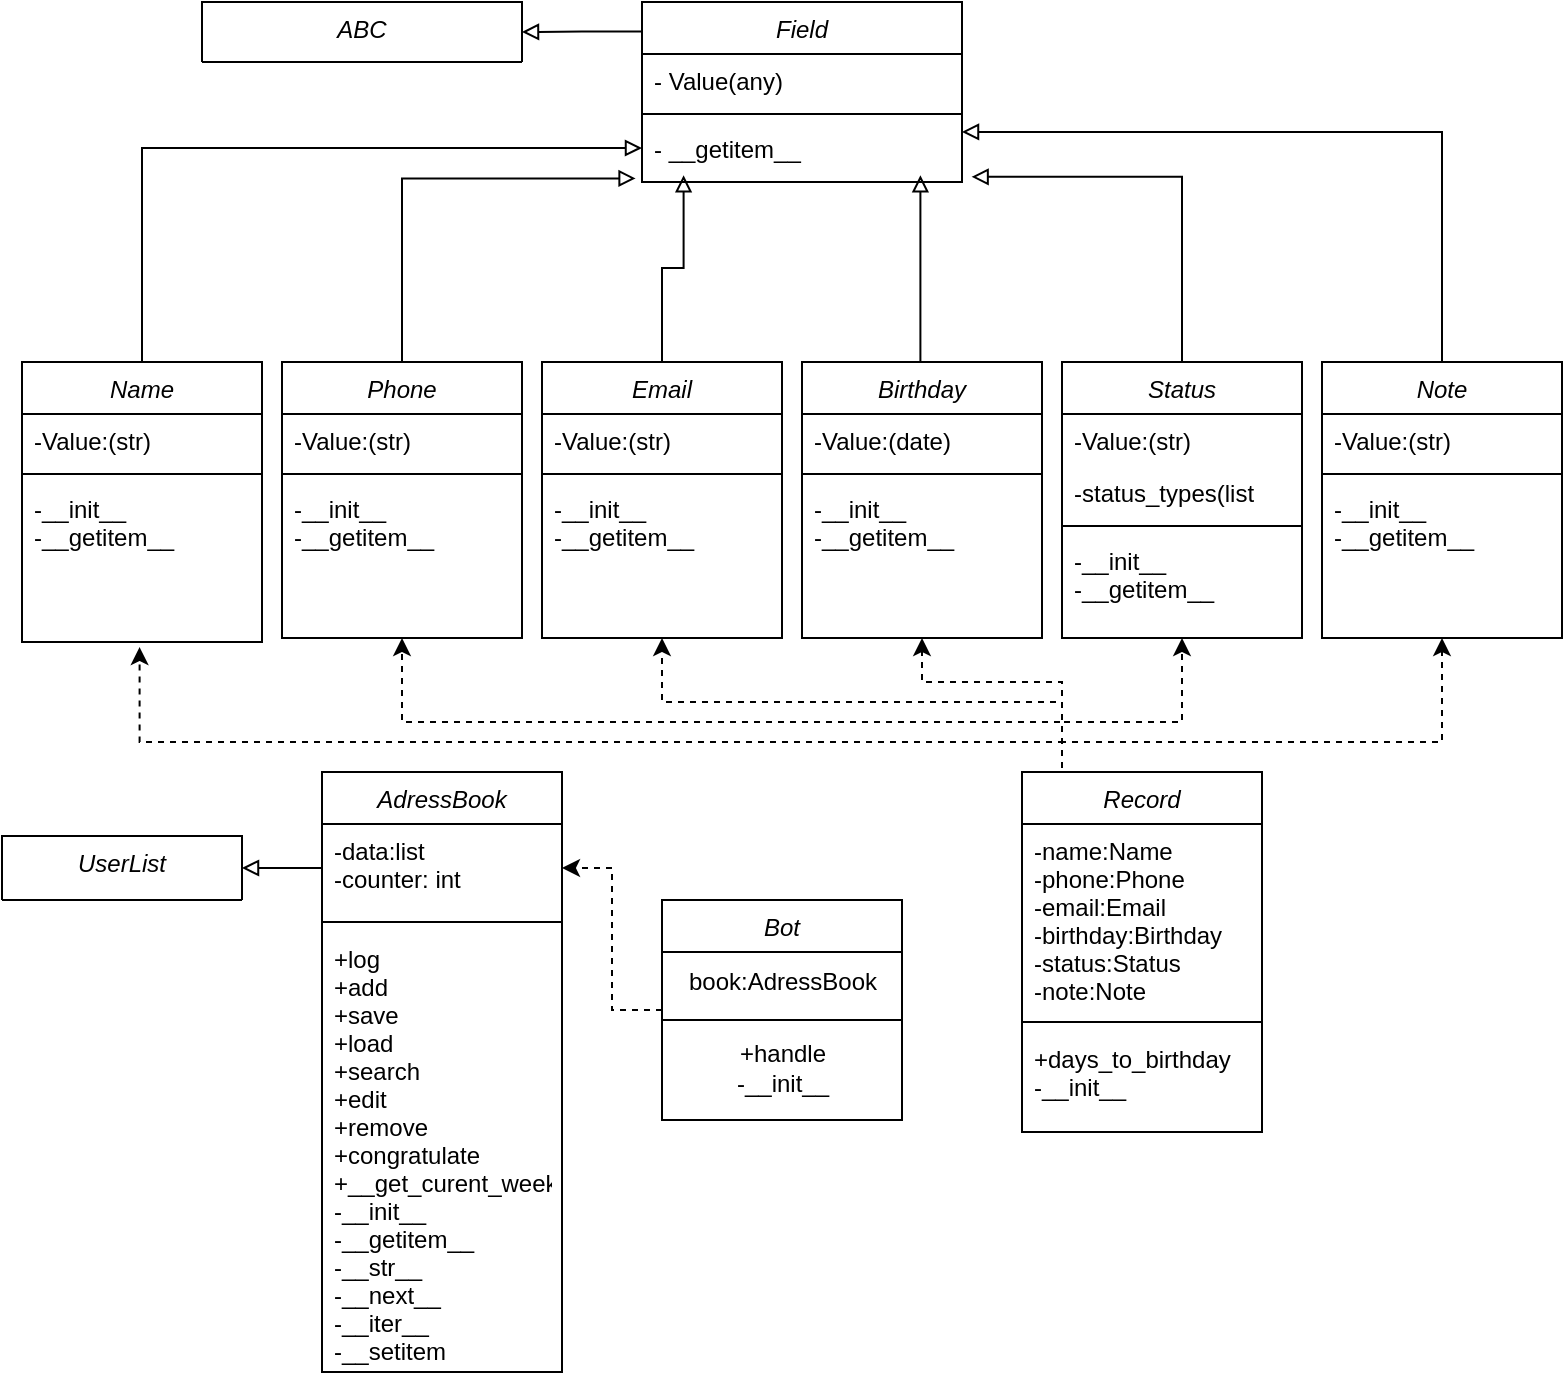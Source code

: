 <mxfile version="24.5.4" type="github">
  <diagram id="C5RBs43oDa-KdzZeNtuy" name="Page-1">
    <mxGraphModel dx="1235" dy="665" grid="1" gridSize="10" guides="1" tooltips="1" connect="1" arrows="1" fold="1" page="1" pageScale="1" pageWidth="827" pageHeight="1169" math="0" shadow="0">
      <root>
        <mxCell id="WIyWlLk6GJQsqaUBKTNV-0" />
        <mxCell id="WIyWlLk6GJQsqaUBKTNV-1" parent="WIyWlLk6GJQsqaUBKTNV-0" />
        <mxCell id="SjRsKsdpvYWypGudX9FK-84" style="edgeStyle=orthogonalEdgeStyle;rounded=0;orthogonalLoop=1;jettySize=auto;html=1;endArrow=block;endFill=0;exitX=0.006;exitY=0.164;exitDx=0;exitDy=0;exitPerimeter=0;" edge="1" parent="WIyWlLk6GJQsqaUBKTNV-1" source="zkfFHV4jXpPFQw0GAbJ--0" target="SjRsKsdpvYWypGudX9FK-80">
          <mxGeometry relative="1" as="geometry">
            <mxPoint x="300" y="40" as="targetPoint" />
          </mxGeometry>
        </mxCell>
        <mxCell id="zkfFHV4jXpPFQw0GAbJ--0" value="Field" style="swimlane;fontStyle=2;align=center;verticalAlign=top;childLayout=stackLayout;horizontal=1;startSize=26;horizontalStack=0;resizeParent=1;resizeLast=0;collapsible=1;marginBottom=0;rounded=0;shadow=0;strokeWidth=1;" parent="WIyWlLk6GJQsqaUBKTNV-1" vertex="1">
          <mxGeometry x="350" y="20" width="160" height="90" as="geometry">
            <mxRectangle x="230" y="140" width="160" height="26" as="alternateBounds" />
          </mxGeometry>
        </mxCell>
        <mxCell id="zkfFHV4jXpPFQw0GAbJ--3" value="- Value(any)" style="text;align=left;verticalAlign=top;spacingLeft=4;spacingRight=4;overflow=hidden;rotatable=0;points=[[0,0.5],[1,0.5]];portConstraint=eastwest;rounded=0;shadow=0;html=0;" parent="zkfFHV4jXpPFQw0GAbJ--0" vertex="1">
          <mxGeometry y="26" width="160" height="26" as="geometry" />
        </mxCell>
        <mxCell id="zkfFHV4jXpPFQw0GAbJ--4" value="" style="line;html=1;strokeWidth=1;align=left;verticalAlign=middle;spacingTop=-1;spacingLeft=3;spacingRight=3;rotatable=0;labelPosition=right;points=[];portConstraint=eastwest;" parent="zkfFHV4jXpPFQw0GAbJ--0" vertex="1">
          <mxGeometry y="52" width="160" height="8" as="geometry" />
        </mxCell>
        <mxCell id="zkfFHV4jXpPFQw0GAbJ--5" value="- __getitem__" style="text;align=left;verticalAlign=top;spacingLeft=4;spacingRight=4;overflow=hidden;rotatable=0;points=[[0,0.5],[1,0.5]];portConstraint=eastwest;" parent="zkfFHV4jXpPFQw0GAbJ--0" vertex="1">
          <mxGeometry y="60" width="160" height="26" as="geometry" />
        </mxCell>
        <mxCell id="SjRsKsdpvYWypGudX9FK-38" style="edgeStyle=orthogonalEdgeStyle;rounded=0;orthogonalLoop=1;jettySize=auto;html=1;entryX=0;entryY=0.5;entryDx=0;entryDy=0;endArrow=block;endFill=0;" edge="1" parent="WIyWlLk6GJQsqaUBKTNV-1" source="SjRsKsdpvYWypGudX9FK-2" target="zkfFHV4jXpPFQw0GAbJ--5">
          <mxGeometry relative="1" as="geometry" />
        </mxCell>
        <mxCell id="SjRsKsdpvYWypGudX9FK-2" value="Name" style="swimlane;fontStyle=2;align=center;verticalAlign=top;childLayout=stackLayout;horizontal=1;startSize=26;horizontalStack=0;resizeParent=1;resizeLast=0;collapsible=1;marginBottom=0;rounded=0;shadow=0;strokeWidth=1;" vertex="1" parent="WIyWlLk6GJQsqaUBKTNV-1">
          <mxGeometry x="40" y="200" width="120" height="140" as="geometry">
            <mxRectangle x="230" y="140" width="160" height="26" as="alternateBounds" />
          </mxGeometry>
        </mxCell>
        <mxCell id="SjRsKsdpvYWypGudX9FK-3" value="-Value:(str)" style="text;align=left;verticalAlign=top;spacingLeft=4;spacingRight=4;overflow=hidden;rotatable=0;points=[[0,0.5],[1,0.5]];portConstraint=eastwest;" vertex="1" parent="SjRsKsdpvYWypGudX9FK-2">
          <mxGeometry y="26" width="120" height="26" as="geometry" />
        </mxCell>
        <mxCell id="SjRsKsdpvYWypGudX9FK-6" value="" style="line;html=1;strokeWidth=1;align=left;verticalAlign=middle;spacingTop=-1;spacingLeft=3;spacingRight=3;rotatable=0;labelPosition=right;points=[];portConstraint=eastwest;" vertex="1" parent="SjRsKsdpvYWypGudX9FK-2">
          <mxGeometry y="52" width="120" height="8" as="geometry" />
        </mxCell>
        <mxCell id="SjRsKsdpvYWypGudX9FK-7" value="-__init__&#xa;-__getitem__" style="text;align=left;verticalAlign=top;spacingLeft=4;spacingRight=4;overflow=hidden;rotatable=0;points=[[0,0.5],[1,0.5]];portConstraint=eastwest;" vertex="1" parent="SjRsKsdpvYWypGudX9FK-2">
          <mxGeometry y="60" width="120" height="80" as="geometry" />
        </mxCell>
        <mxCell id="SjRsKsdpvYWypGudX9FK-37" style="edgeStyle=orthogonalEdgeStyle;rounded=0;orthogonalLoop=1;jettySize=auto;html=1;exitX=0.5;exitY=0;exitDx=0;exitDy=0;entryX=-0.02;entryY=1.085;entryDx=0;entryDy=0;endArrow=block;endFill=0;entryPerimeter=0;" edge="1" parent="WIyWlLk6GJQsqaUBKTNV-1" source="SjRsKsdpvYWypGudX9FK-8" target="zkfFHV4jXpPFQw0GAbJ--5">
          <mxGeometry relative="1" as="geometry" />
        </mxCell>
        <mxCell id="SjRsKsdpvYWypGudX9FK-8" value="Phone" style="swimlane;fontStyle=2;align=center;verticalAlign=top;childLayout=stackLayout;horizontal=1;startSize=26;horizontalStack=0;resizeParent=1;resizeLast=0;collapsible=1;marginBottom=0;rounded=0;shadow=0;strokeWidth=1;" vertex="1" parent="WIyWlLk6GJQsqaUBKTNV-1">
          <mxGeometry x="170" y="200" width="120" height="138" as="geometry">
            <mxRectangle x="230" y="140" width="160" height="26" as="alternateBounds" />
          </mxGeometry>
        </mxCell>
        <mxCell id="SjRsKsdpvYWypGudX9FK-10" value="-Value:(str)" style="text;align=left;verticalAlign=top;spacingLeft=4;spacingRight=4;overflow=hidden;rotatable=0;points=[[0,0.5],[1,0.5]];portConstraint=eastwest;rounded=0;shadow=0;html=0;" vertex="1" parent="SjRsKsdpvYWypGudX9FK-8">
          <mxGeometry y="26" width="120" height="26" as="geometry" />
        </mxCell>
        <mxCell id="SjRsKsdpvYWypGudX9FK-12" value="" style="line;html=1;strokeWidth=1;align=left;verticalAlign=middle;spacingTop=-1;spacingLeft=3;spacingRight=3;rotatable=0;labelPosition=right;points=[];portConstraint=eastwest;" vertex="1" parent="SjRsKsdpvYWypGudX9FK-8">
          <mxGeometry y="52" width="120" height="8" as="geometry" />
        </mxCell>
        <mxCell id="SjRsKsdpvYWypGudX9FK-51" value="-__init__&#xa;-__getitem__" style="text;align=left;verticalAlign=top;spacingLeft=4;spacingRight=4;overflow=hidden;rotatable=0;points=[[0,0.5],[1,0.5]];portConstraint=eastwest;" vertex="1" parent="SjRsKsdpvYWypGudX9FK-8">
          <mxGeometry y="60" width="120" height="50" as="geometry" />
        </mxCell>
        <mxCell id="SjRsKsdpvYWypGudX9FK-14" value="Email" style="swimlane;fontStyle=2;align=center;verticalAlign=top;childLayout=stackLayout;horizontal=1;startSize=26;horizontalStack=0;resizeParent=1;resizeLast=0;collapsible=1;marginBottom=0;rounded=0;shadow=0;strokeWidth=1;" vertex="1" parent="WIyWlLk6GJQsqaUBKTNV-1">
          <mxGeometry x="300" y="200" width="120" height="138" as="geometry">
            <mxRectangle x="230" y="140" width="160" height="26" as="alternateBounds" />
          </mxGeometry>
        </mxCell>
        <mxCell id="SjRsKsdpvYWypGudX9FK-16" value="-Value:(str)" style="text;align=left;verticalAlign=top;spacingLeft=4;spacingRight=4;overflow=hidden;rotatable=0;points=[[0,0.5],[1,0.5]];portConstraint=eastwest;rounded=0;shadow=0;html=0;" vertex="1" parent="SjRsKsdpvYWypGudX9FK-14">
          <mxGeometry y="26" width="120" height="26" as="geometry" />
        </mxCell>
        <mxCell id="SjRsKsdpvYWypGudX9FK-18" value="" style="line;html=1;strokeWidth=1;align=left;verticalAlign=middle;spacingTop=-1;spacingLeft=3;spacingRight=3;rotatable=0;labelPosition=right;points=[];portConstraint=eastwest;" vertex="1" parent="SjRsKsdpvYWypGudX9FK-14">
          <mxGeometry y="52" width="120" height="8" as="geometry" />
        </mxCell>
        <mxCell id="SjRsKsdpvYWypGudX9FK-52" value="-__init__&#xa;-__getitem__" style="text;align=left;verticalAlign=top;spacingLeft=4;spacingRight=4;overflow=hidden;rotatable=0;points=[[0,0.5],[1,0.5]];portConstraint=eastwest;" vertex="1" parent="SjRsKsdpvYWypGudX9FK-14">
          <mxGeometry y="60" width="120" height="50" as="geometry" />
        </mxCell>
        <mxCell id="SjRsKsdpvYWypGudX9FK-20" value="Birthday" style="swimlane;fontStyle=2;align=center;verticalAlign=top;childLayout=stackLayout;horizontal=1;startSize=26;horizontalStack=0;resizeParent=1;resizeLast=0;collapsible=1;marginBottom=0;rounded=0;shadow=0;strokeWidth=1;" vertex="1" parent="WIyWlLk6GJQsqaUBKTNV-1">
          <mxGeometry x="430" y="200" width="120" height="138" as="geometry">
            <mxRectangle x="230" y="140" width="160" height="26" as="alternateBounds" />
          </mxGeometry>
        </mxCell>
        <mxCell id="SjRsKsdpvYWypGudX9FK-21" value="-Value:(date)" style="text;align=left;verticalAlign=top;spacingLeft=4;spacingRight=4;overflow=hidden;rotatable=0;points=[[0,0.5],[1,0.5]];portConstraint=eastwest;" vertex="1" parent="SjRsKsdpvYWypGudX9FK-20">
          <mxGeometry y="26" width="120" height="26" as="geometry" />
        </mxCell>
        <mxCell id="SjRsKsdpvYWypGudX9FK-24" value="" style="line;html=1;strokeWidth=1;align=left;verticalAlign=middle;spacingTop=-1;spacingLeft=3;spacingRight=3;rotatable=0;labelPosition=right;points=[];portConstraint=eastwest;" vertex="1" parent="SjRsKsdpvYWypGudX9FK-20">
          <mxGeometry y="52" width="120" height="8" as="geometry" />
        </mxCell>
        <mxCell id="SjRsKsdpvYWypGudX9FK-53" value="-__init__&#xa;-__getitem__" style="text;align=left;verticalAlign=top;spacingLeft=4;spacingRight=4;overflow=hidden;rotatable=0;points=[[0,0.5],[1,0.5]];portConstraint=eastwest;" vertex="1" parent="SjRsKsdpvYWypGudX9FK-20">
          <mxGeometry y="60" width="120" height="50" as="geometry" />
        </mxCell>
        <mxCell id="SjRsKsdpvYWypGudX9FK-33" style="edgeStyle=orthogonalEdgeStyle;rounded=0;orthogonalLoop=1;jettySize=auto;html=1;exitX=0.5;exitY=0;exitDx=0;exitDy=0;endArrow=block;endFill=0;entryX=1.03;entryY=1.054;entryDx=0;entryDy=0;entryPerimeter=0;" edge="1" parent="WIyWlLk6GJQsqaUBKTNV-1" source="SjRsKsdpvYWypGudX9FK-26" target="zkfFHV4jXpPFQw0GAbJ--5">
          <mxGeometry relative="1" as="geometry">
            <mxPoint x="750" y="110" as="targetPoint" />
          </mxGeometry>
        </mxCell>
        <mxCell id="SjRsKsdpvYWypGudX9FK-26" value="Status" style="swimlane;fontStyle=2;align=center;verticalAlign=top;childLayout=stackLayout;horizontal=1;startSize=26;horizontalStack=0;resizeParent=1;resizeLast=0;collapsible=1;marginBottom=0;rounded=0;shadow=0;strokeWidth=1;" vertex="1" parent="WIyWlLk6GJQsqaUBKTNV-1">
          <mxGeometry x="560" y="200" width="120" height="138" as="geometry">
            <mxRectangle x="230" y="140" width="160" height="26" as="alternateBounds" />
          </mxGeometry>
        </mxCell>
        <mxCell id="SjRsKsdpvYWypGudX9FK-27" value="-Value:(str)" style="text;align=left;verticalAlign=top;spacingLeft=4;spacingRight=4;overflow=hidden;rotatable=0;points=[[0,0.5],[1,0.5]];portConstraint=eastwest;" vertex="1" parent="SjRsKsdpvYWypGudX9FK-26">
          <mxGeometry y="26" width="120" height="26" as="geometry" />
        </mxCell>
        <mxCell id="SjRsKsdpvYWypGudX9FK-28" value="-status_types(list" style="text;align=left;verticalAlign=top;spacingLeft=4;spacingRight=4;overflow=hidden;rotatable=0;points=[[0,0.5],[1,0.5]];portConstraint=eastwest;rounded=0;shadow=0;html=0;" vertex="1" parent="SjRsKsdpvYWypGudX9FK-26">
          <mxGeometry y="52" width="120" height="26" as="geometry" />
        </mxCell>
        <mxCell id="SjRsKsdpvYWypGudX9FK-30" value="" style="line;html=1;strokeWidth=1;align=left;verticalAlign=middle;spacingTop=-1;spacingLeft=3;spacingRight=3;rotatable=0;labelPosition=right;points=[];portConstraint=eastwest;" vertex="1" parent="SjRsKsdpvYWypGudX9FK-26">
          <mxGeometry y="78" width="120" height="8" as="geometry" />
        </mxCell>
        <mxCell id="SjRsKsdpvYWypGudX9FK-54" value="-__init__&#xa;-__getitem__" style="text;align=left;verticalAlign=top;spacingLeft=4;spacingRight=4;overflow=hidden;rotatable=0;points=[[0,0.5],[1,0.5]];portConstraint=eastwest;" vertex="1" parent="SjRsKsdpvYWypGudX9FK-26">
          <mxGeometry y="86" width="120" height="50" as="geometry" />
        </mxCell>
        <mxCell id="SjRsKsdpvYWypGudX9FK-48" style="edgeStyle=orthogonalEdgeStyle;rounded=0;orthogonalLoop=1;jettySize=auto;html=1;endArrow=block;endFill=0;entryX=1;entryY=0.192;entryDx=0;entryDy=0;entryPerimeter=0;" edge="1" parent="WIyWlLk6GJQsqaUBKTNV-1" source="SjRsKsdpvYWypGudX9FK-39" target="zkfFHV4jXpPFQw0GAbJ--5">
          <mxGeometry relative="1" as="geometry" />
        </mxCell>
        <mxCell id="SjRsKsdpvYWypGudX9FK-39" value="Note" style="swimlane;fontStyle=2;align=center;verticalAlign=top;childLayout=stackLayout;horizontal=1;startSize=26;horizontalStack=0;resizeParent=1;resizeLast=0;collapsible=1;marginBottom=0;rounded=0;shadow=0;strokeWidth=1;" vertex="1" parent="WIyWlLk6GJQsqaUBKTNV-1">
          <mxGeometry x="690" y="200" width="120" height="138" as="geometry">
            <mxRectangle x="230" y="140" width="160" height="26" as="alternateBounds" />
          </mxGeometry>
        </mxCell>
        <mxCell id="SjRsKsdpvYWypGudX9FK-40" value="-Value:(str)" style="text;align=left;verticalAlign=top;spacingLeft=4;spacingRight=4;overflow=hidden;rotatable=0;points=[[0,0.5],[1,0.5]];portConstraint=eastwest;" vertex="1" parent="SjRsKsdpvYWypGudX9FK-39">
          <mxGeometry y="26" width="120" height="26" as="geometry" />
        </mxCell>
        <mxCell id="SjRsKsdpvYWypGudX9FK-43" value="" style="line;html=1;strokeWidth=1;align=left;verticalAlign=middle;spacingTop=-1;spacingLeft=3;spacingRight=3;rotatable=0;labelPosition=right;points=[];portConstraint=eastwest;" vertex="1" parent="SjRsKsdpvYWypGudX9FK-39">
          <mxGeometry y="52" width="120" height="8" as="geometry" />
        </mxCell>
        <mxCell id="SjRsKsdpvYWypGudX9FK-55" value="-__init__&#xa;-__getitem__" style="text;align=left;verticalAlign=top;spacingLeft=4;spacingRight=4;overflow=hidden;rotatable=0;points=[[0,0.5],[1,0.5]];portConstraint=eastwest;" vertex="1" parent="SjRsKsdpvYWypGudX9FK-39">
          <mxGeometry y="60" width="120" height="50" as="geometry" />
        </mxCell>
        <mxCell id="SjRsKsdpvYWypGudX9FK-46" style="edgeStyle=orthogonalEdgeStyle;rounded=0;orthogonalLoop=1;jettySize=auto;html=1;entryX=0.87;entryY=1.023;entryDx=0;entryDy=0;entryPerimeter=0;endArrow=block;endFill=0;" edge="1" parent="WIyWlLk6GJQsqaUBKTNV-1" source="SjRsKsdpvYWypGudX9FK-20" target="zkfFHV4jXpPFQw0GAbJ--5">
          <mxGeometry relative="1" as="geometry">
            <Array as="points">
              <mxPoint x="490" y="180" />
            </Array>
          </mxGeometry>
        </mxCell>
        <mxCell id="SjRsKsdpvYWypGudX9FK-47" style="edgeStyle=orthogonalEdgeStyle;rounded=0;orthogonalLoop=1;jettySize=auto;html=1;entryX=0.13;entryY=1.023;entryDx=0;entryDy=0;entryPerimeter=0;endArrow=block;endFill=0;" edge="1" parent="WIyWlLk6GJQsqaUBKTNV-1" source="SjRsKsdpvYWypGudX9FK-14" target="zkfFHV4jXpPFQw0GAbJ--5">
          <mxGeometry relative="1" as="geometry" />
        </mxCell>
        <mxCell id="SjRsKsdpvYWypGudX9FK-56" value="AdressBook" style="swimlane;fontStyle=2;align=center;verticalAlign=top;childLayout=stackLayout;horizontal=1;startSize=26;horizontalStack=0;resizeParent=1;resizeLast=0;collapsible=1;marginBottom=0;rounded=0;shadow=0;strokeWidth=1;" vertex="1" parent="WIyWlLk6GJQsqaUBKTNV-1">
          <mxGeometry x="190" y="405" width="120" height="300" as="geometry">
            <mxRectangle x="230" y="140" width="160" height="26" as="alternateBounds" />
          </mxGeometry>
        </mxCell>
        <mxCell id="SjRsKsdpvYWypGudX9FK-57" value="-data:list&#xa;-counter: int" style="text;align=left;verticalAlign=top;spacingLeft=4;spacingRight=4;overflow=hidden;rotatable=0;points=[[0,0.5],[1,0.5]];portConstraint=eastwest;rounded=0;shadow=0;html=0;" vertex="1" parent="SjRsKsdpvYWypGudX9FK-56">
          <mxGeometry y="26" width="120" height="44" as="geometry" />
        </mxCell>
        <mxCell id="SjRsKsdpvYWypGudX9FK-58" value="" style="line;html=1;strokeWidth=1;align=left;verticalAlign=middle;spacingTop=-1;spacingLeft=3;spacingRight=3;rotatable=0;labelPosition=right;points=[];portConstraint=eastwest;" vertex="1" parent="SjRsKsdpvYWypGudX9FK-56">
          <mxGeometry y="70" width="120" height="10" as="geometry" />
        </mxCell>
        <mxCell id="SjRsKsdpvYWypGudX9FK-59" value="+log&#xa;+add&#xa;+save&#xa;+load&#xa;+search&#xa;+edit&#xa;+remove&#xa;+congratulate&#xa;+__get_curent_week&#xa;-__init__&#xa;-__getitem__&#xa;-__str__&#xa;-__next__&#xa;-__iter__&#xa;-__setitem&#xa;" style="text;align=left;verticalAlign=top;spacingLeft=4;spacingRight=4;overflow=hidden;rotatable=0;points=[[0,0.5],[1,0.5]];portConstraint=eastwest;" vertex="1" parent="SjRsKsdpvYWypGudX9FK-56">
          <mxGeometry y="80" width="120" height="220" as="geometry" />
        </mxCell>
        <mxCell id="SjRsKsdpvYWypGudX9FK-60" value="UserList" style="swimlane;fontStyle=2;align=center;verticalAlign=top;childLayout=stackLayout;horizontal=1;startSize=50;horizontalStack=0;resizeParent=1;resizeLast=0;collapsible=1;marginBottom=0;rounded=0;shadow=0;strokeWidth=1;" vertex="1" parent="WIyWlLk6GJQsqaUBKTNV-1">
          <mxGeometry x="30" y="437" width="120" height="32" as="geometry">
            <mxRectangle x="230" y="140" width="160" height="26" as="alternateBounds" />
          </mxGeometry>
        </mxCell>
        <mxCell id="SjRsKsdpvYWypGudX9FK-66" style="edgeStyle=orthogonalEdgeStyle;rounded=0;orthogonalLoop=1;jettySize=auto;html=1;exitX=0;exitY=0.5;exitDx=0;exitDy=0;entryX=1;entryY=0.5;entryDx=0;entryDy=0;endArrow=block;endFill=0;" edge="1" parent="WIyWlLk6GJQsqaUBKTNV-1" source="SjRsKsdpvYWypGudX9FK-57" target="SjRsKsdpvYWypGudX9FK-60">
          <mxGeometry relative="1" as="geometry" />
        </mxCell>
        <mxCell id="SjRsKsdpvYWypGudX9FK-73" style="edgeStyle=orthogonalEdgeStyle;rounded=0;orthogonalLoop=1;jettySize=auto;html=1;exitX=0.5;exitY=0;exitDx=0;exitDy=0;entryX=0.5;entryY=1;entryDx=0;entryDy=0;dashed=1;" edge="1" parent="WIyWlLk6GJQsqaUBKTNV-1" source="SjRsKsdpvYWypGudX9FK-68" target="SjRsKsdpvYWypGudX9FK-8">
          <mxGeometry relative="1" as="geometry">
            <Array as="points">
              <mxPoint x="560" y="380" />
              <mxPoint x="230" y="380" />
            </Array>
          </mxGeometry>
        </mxCell>
        <mxCell id="SjRsKsdpvYWypGudX9FK-74" style="edgeStyle=orthogonalEdgeStyle;rounded=0;orthogonalLoop=1;jettySize=auto;html=1;exitX=0.5;exitY=0;exitDx=0;exitDy=0;entryX=0.5;entryY=1;entryDx=0;entryDy=0;dashed=1;" edge="1" parent="WIyWlLk6GJQsqaUBKTNV-1" source="SjRsKsdpvYWypGudX9FK-68" target="SjRsKsdpvYWypGudX9FK-14">
          <mxGeometry relative="1" as="geometry">
            <mxPoint x="560" y="350" as="targetPoint" />
            <Array as="points">
              <mxPoint x="560" y="370" />
              <mxPoint x="360" y="370" />
            </Array>
          </mxGeometry>
        </mxCell>
        <mxCell id="SjRsKsdpvYWypGudX9FK-75" style="edgeStyle=orthogonalEdgeStyle;rounded=0;orthogonalLoop=1;jettySize=auto;html=1;exitX=0.5;exitY=0;exitDx=0;exitDy=0;entryX=0.5;entryY=1;entryDx=0;entryDy=0;dashed=1;" edge="1" parent="WIyWlLk6GJQsqaUBKTNV-1" source="SjRsKsdpvYWypGudX9FK-68" target="SjRsKsdpvYWypGudX9FK-20">
          <mxGeometry relative="1" as="geometry">
            <Array as="points">
              <mxPoint x="560" y="360" />
              <mxPoint x="490" y="360" />
            </Array>
          </mxGeometry>
        </mxCell>
        <mxCell id="SjRsKsdpvYWypGudX9FK-77" style="edgeStyle=orthogonalEdgeStyle;rounded=0;orthogonalLoop=1;jettySize=auto;html=1;exitX=0.5;exitY=0;exitDx=0;exitDy=0;entryX=0.5;entryY=1;entryDx=0;entryDy=0;dashed=1;" edge="1" parent="WIyWlLk6GJQsqaUBKTNV-1" source="SjRsKsdpvYWypGudX9FK-68" target="SjRsKsdpvYWypGudX9FK-26">
          <mxGeometry relative="1" as="geometry">
            <Array as="points">
              <mxPoint x="560" y="380" />
              <mxPoint x="620" y="380" />
            </Array>
          </mxGeometry>
        </mxCell>
        <mxCell id="SjRsKsdpvYWypGudX9FK-78" style="edgeStyle=orthogonalEdgeStyle;rounded=0;orthogonalLoop=1;jettySize=auto;html=1;exitX=0.5;exitY=0;exitDx=0;exitDy=0;entryX=0.5;entryY=1;entryDx=0;entryDy=0;dashed=1;" edge="1" parent="WIyWlLk6GJQsqaUBKTNV-1" source="SjRsKsdpvYWypGudX9FK-68" target="SjRsKsdpvYWypGudX9FK-39">
          <mxGeometry relative="1" as="geometry">
            <Array as="points">
              <mxPoint x="560" y="390" />
              <mxPoint x="750" y="390" />
            </Array>
          </mxGeometry>
        </mxCell>
        <mxCell id="SjRsKsdpvYWypGudX9FK-68" value="Record" style="swimlane;fontStyle=2;align=center;verticalAlign=top;childLayout=stackLayout;horizontal=1;startSize=26;horizontalStack=0;resizeParent=1;resizeLast=0;collapsible=1;marginBottom=0;rounded=0;shadow=0;strokeWidth=1;" vertex="1" parent="WIyWlLk6GJQsqaUBKTNV-1">
          <mxGeometry x="540" y="405" width="120" height="180" as="geometry">
            <mxRectangle x="230" y="140" width="160" height="26" as="alternateBounds" />
          </mxGeometry>
        </mxCell>
        <mxCell id="SjRsKsdpvYWypGudX9FK-69" value="-name:Name&#xa;-phone:Phone&#xa;-email:Email&#xa;-birthday:Birthday&#xa;-status:Status&#xa;-note:Note" style="text;align=left;verticalAlign=top;spacingLeft=4;spacingRight=4;overflow=hidden;rotatable=0;points=[[0,0.5],[1,0.5]];portConstraint=eastwest;" vertex="1" parent="SjRsKsdpvYWypGudX9FK-68">
          <mxGeometry y="26" width="120" height="94" as="geometry" />
        </mxCell>
        <mxCell id="SjRsKsdpvYWypGudX9FK-70" value="" style="line;html=1;strokeWidth=1;align=left;verticalAlign=middle;spacingTop=-1;spacingLeft=3;spacingRight=3;rotatable=0;labelPosition=right;points=[];portConstraint=eastwest;" vertex="1" parent="SjRsKsdpvYWypGudX9FK-68">
          <mxGeometry y="120" width="120" height="10" as="geometry" />
        </mxCell>
        <mxCell id="SjRsKsdpvYWypGudX9FK-71" value="+days_to_birthday&#xa;-__init__&#xa;" style="text;align=left;verticalAlign=top;spacingLeft=4;spacingRight=4;overflow=hidden;rotatable=0;points=[[0,0.5],[1,0.5]];portConstraint=eastwest;" vertex="1" parent="SjRsKsdpvYWypGudX9FK-68">
          <mxGeometry y="130" width="120" height="50" as="geometry" />
        </mxCell>
        <mxCell id="SjRsKsdpvYWypGudX9FK-72" style="edgeStyle=orthogonalEdgeStyle;rounded=0;orthogonalLoop=1;jettySize=auto;html=1;exitX=0.5;exitY=0;exitDx=0;exitDy=0;entryX=0.49;entryY=1.032;entryDx=0;entryDy=0;entryPerimeter=0;dashed=1;" edge="1" parent="WIyWlLk6GJQsqaUBKTNV-1" source="SjRsKsdpvYWypGudX9FK-68" target="SjRsKsdpvYWypGudX9FK-7">
          <mxGeometry relative="1" as="geometry">
            <Array as="points">
              <mxPoint x="560" y="390" />
              <mxPoint x="99" y="390" />
            </Array>
          </mxGeometry>
        </mxCell>
        <mxCell id="SjRsKsdpvYWypGudX9FK-80" value="ABC" style="swimlane;fontStyle=2;align=center;verticalAlign=top;childLayout=stackLayout;horizontal=1;startSize=80;horizontalStack=0;resizeParent=1;resizeLast=0;collapsible=1;marginBottom=0;rounded=0;shadow=0;strokeWidth=1;" vertex="1" parent="WIyWlLk6GJQsqaUBKTNV-1">
          <mxGeometry x="130" y="20" width="160" height="30" as="geometry">
            <mxRectangle x="230" y="140" width="160" height="26" as="alternateBounds" />
          </mxGeometry>
        </mxCell>
        <mxCell id="SjRsKsdpvYWypGudX9FK-91" style="edgeStyle=orthogonalEdgeStyle;rounded=0;orthogonalLoop=1;jettySize=auto;html=1;entryX=1;entryY=0.5;entryDx=0;entryDy=0;dashed=1;" edge="1" parent="WIyWlLk6GJQsqaUBKTNV-1" source="SjRsKsdpvYWypGudX9FK-85" target="SjRsKsdpvYWypGudX9FK-57">
          <mxGeometry relative="1" as="geometry" />
        </mxCell>
        <mxCell id="SjRsKsdpvYWypGudX9FK-85" value="Bot" style="swimlane;fontStyle=2;align=center;verticalAlign=top;childLayout=stackLayout;horizontal=1;startSize=26;horizontalStack=0;resizeParent=1;resizeLast=0;collapsible=1;marginBottom=0;rounded=0;shadow=0;strokeWidth=1;" vertex="1" parent="WIyWlLk6GJQsqaUBKTNV-1">
          <mxGeometry x="360" y="469" width="120" height="110" as="geometry">
            <mxRectangle x="230" y="140" width="160" height="26" as="alternateBounds" />
          </mxGeometry>
        </mxCell>
        <mxCell id="SjRsKsdpvYWypGudX9FK-87" value="book:AdressBook" style="text;html=1;align=center;verticalAlign=middle;resizable=0;points=[];autosize=1;strokeColor=none;fillColor=none;" vertex="1" parent="SjRsKsdpvYWypGudX9FK-85">
          <mxGeometry y="26" width="120" height="30" as="geometry" />
        </mxCell>
        <mxCell id="SjRsKsdpvYWypGudX9FK-88" value="" style="line;html=1;strokeWidth=1;align=left;verticalAlign=middle;spacingTop=-1;spacingLeft=3;spacingRight=3;rotatable=0;labelPosition=right;points=[];portConstraint=eastwest;" vertex="1" parent="SjRsKsdpvYWypGudX9FK-85">
          <mxGeometry y="56" width="120" height="8" as="geometry" />
        </mxCell>
        <mxCell id="SjRsKsdpvYWypGudX9FK-89" value="+handle&lt;div&gt;-__init__&lt;/div&gt;" style="text;html=1;align=center;verticalAlign=middle;resizable=0;points=[];autosize=1;strokeColor=none;fillColor=none;" vertex="1" parent="SjRsKsdpvYWypGudX9FK-85">
          <mxGeometry y="64" width="120" height="40" as="geometry" />
        </mxCell>
      </root>
    </mxGraphModel>
  </diagram>
</mxfile>
